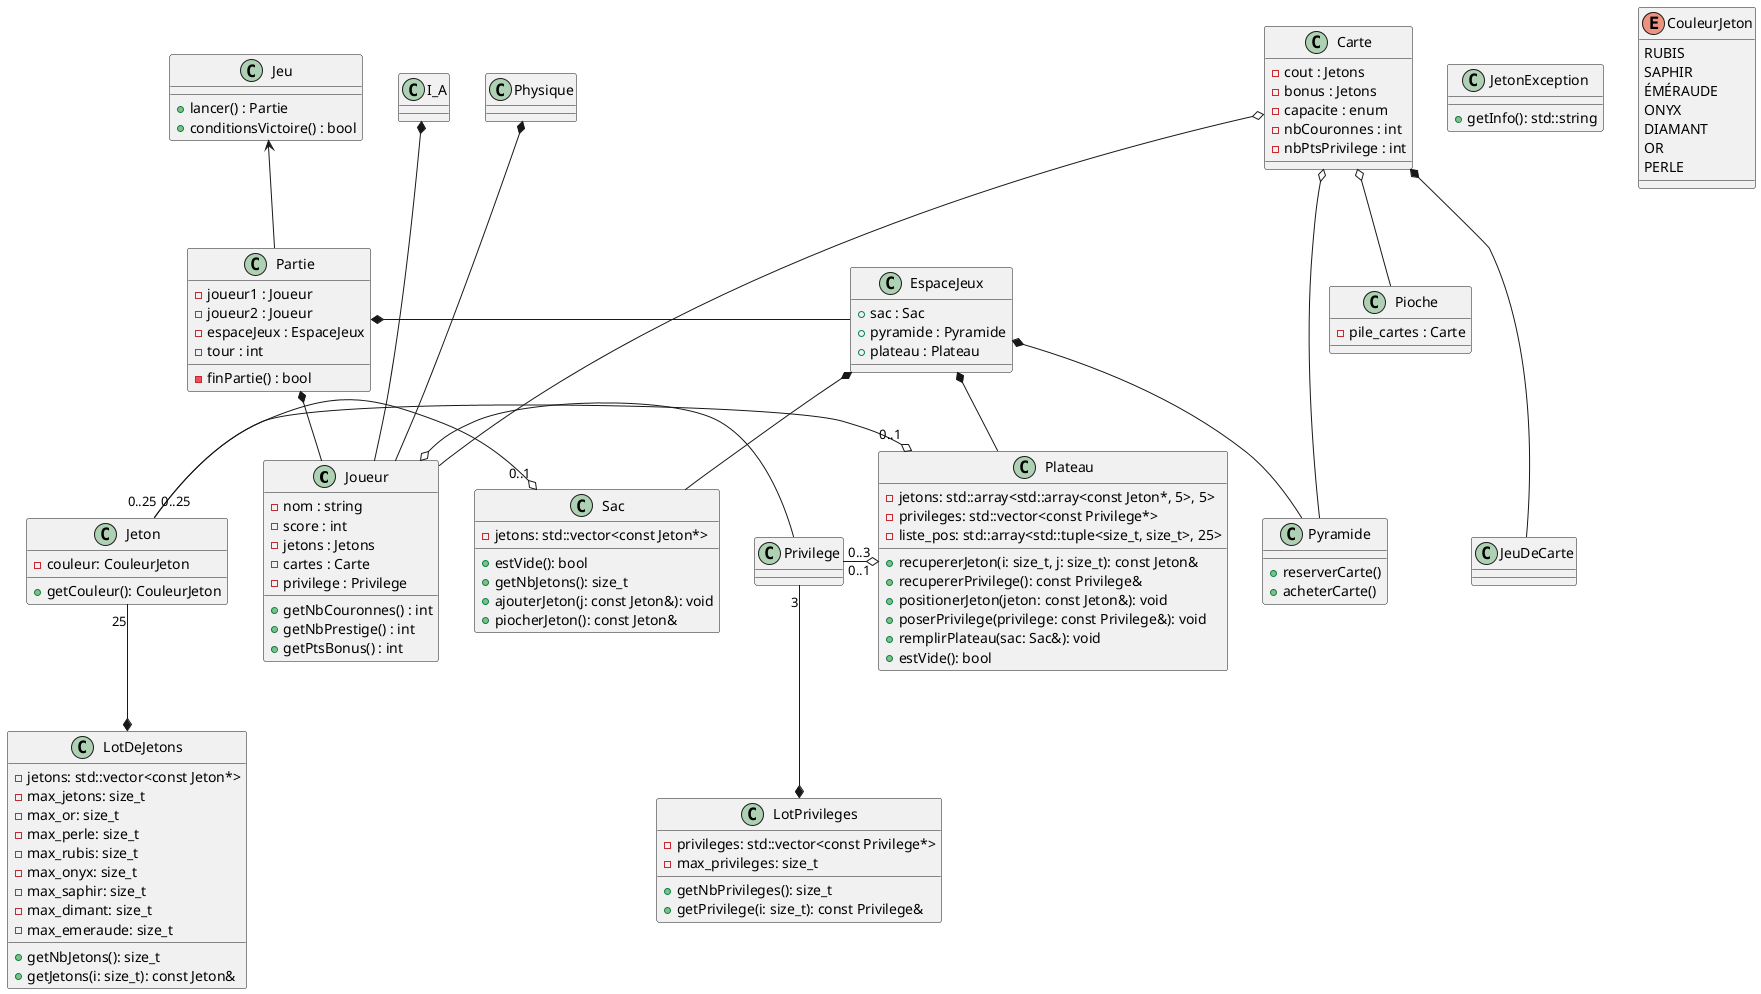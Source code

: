 @startuml splendor

/'
    Diagramme de classe du jeu Splendor Duel
    Pour programmation objet C++
'/

class Joueur{
    - nom : string
    - score : int
    - jetons : Jetons
    - cartes : Carte
    - privilege : Privilege

    + getNbCouronnes() : int
    + getNbPrestige() : int
    + getPtsBonus() : int
}

class I_A {
}

class Physique {
}

class Partie {
    - joueur1 : Joueur
    - joueur2 : Joueur
    - espaceJeux : EspaceJeux
    - tour : int

    - finPartie() : bool
}

class EspaceJeux {
    + sac : Sac
    + pyramide : Pyramide
    + plateau : Plateau
}

class Pyramide {
    + reserverCarte()
    + acheterCarte()
}

class Carte{
    - cout : Jetons
    - bonus : Jetons
    - capacite : enum
    - nbCouronnes : int
    - nbPtsPrivilege : int
}

class Pioche {
    - pile_cartes : Carte
}

class JetonException {
  + getInfo(): std::string
}

enum CouleurJeton {
  RUBIS
  SAPHIR
  ÉMÉRAUDE
  ONYX
  DIAMANT
  OR
  PERLE
}

class Jeton {
  - couleur: CouleurJeton
  + getCouleur(): CouleurJeton
}

class LotDeJetons {
  - jetons: std::vector<const Jeton*>
  - max_jetons: size_t
  - max_or: size_t
  - max_perle: size_t
  - max_rubis: size_t
  - max_onyx: size_t
  - max_saphir: size_t
  - max_dimant: size_t
  - max_emeraude: size_t
  + getNbJetons(): size_t
  + getJetons(i: size_t): const Jeton&
}

class Privilege {
}

class LotPrivileges {
  - privileges: std::vector<const Privilege*>
  - max_privileges: size_t
  + getNbPrivileges(): size_t
  + getPrivilege(i: size_t): const Privilege&
}

class Sac {
  - jetons: std::vector<const Jeton*>
  + estVide(): bool
  + getNbJetons(): size_t
  + ajouterJeton(j: const Jeton&): void
  + piocherJeton(): const Jeton&
}

class Plateau {
  - jetons: std::array<std::array<const Jeton*, 5>, 5>
  - privileges: std::vector<const Privilege*>
  - liste_pos: std::array<std::tuple<size_t, size_t>, 25>
  + recupererJeton(i: size_t, j: size_t): const Jeton&
  + recupererPrivilege(): const Privilege&
  + positionerJeton(jeton: const Jeton&): void
  + poserPrivilege(privilege: const Privilege&): void
  + remplirPlateau(sac: Sac&): void
  + estVide(): bool
}


class Jeu {
    + lancer() : Partie
    + conditionsVictoire() : bool
}

class JeuDeCarte {
}

Physique *--- Joueur
I_A *--- Joueur

Carte *--- JeuDeCarte
Carte o-- Pyramide
Carte o-- Pioche
Carte o--- Joueur

Jeton "25" --* LotDeJetons
Jeton "0..25" -o "0..1" Sac

Privilege "3" --* LotPrivileges

Jeton "0..25" -o "0..1" Plateau
Privilege "0..3" -o "0..1" Plateau

Joueur o- Privilege

Partie *- EspaceJeux
Partie *- Joueur

EspaceJeux *-- Sac
EspaceJeux *-- Pyramide
EspaceJeux *-- Plateau

Jeu <-- Partie
@enduml